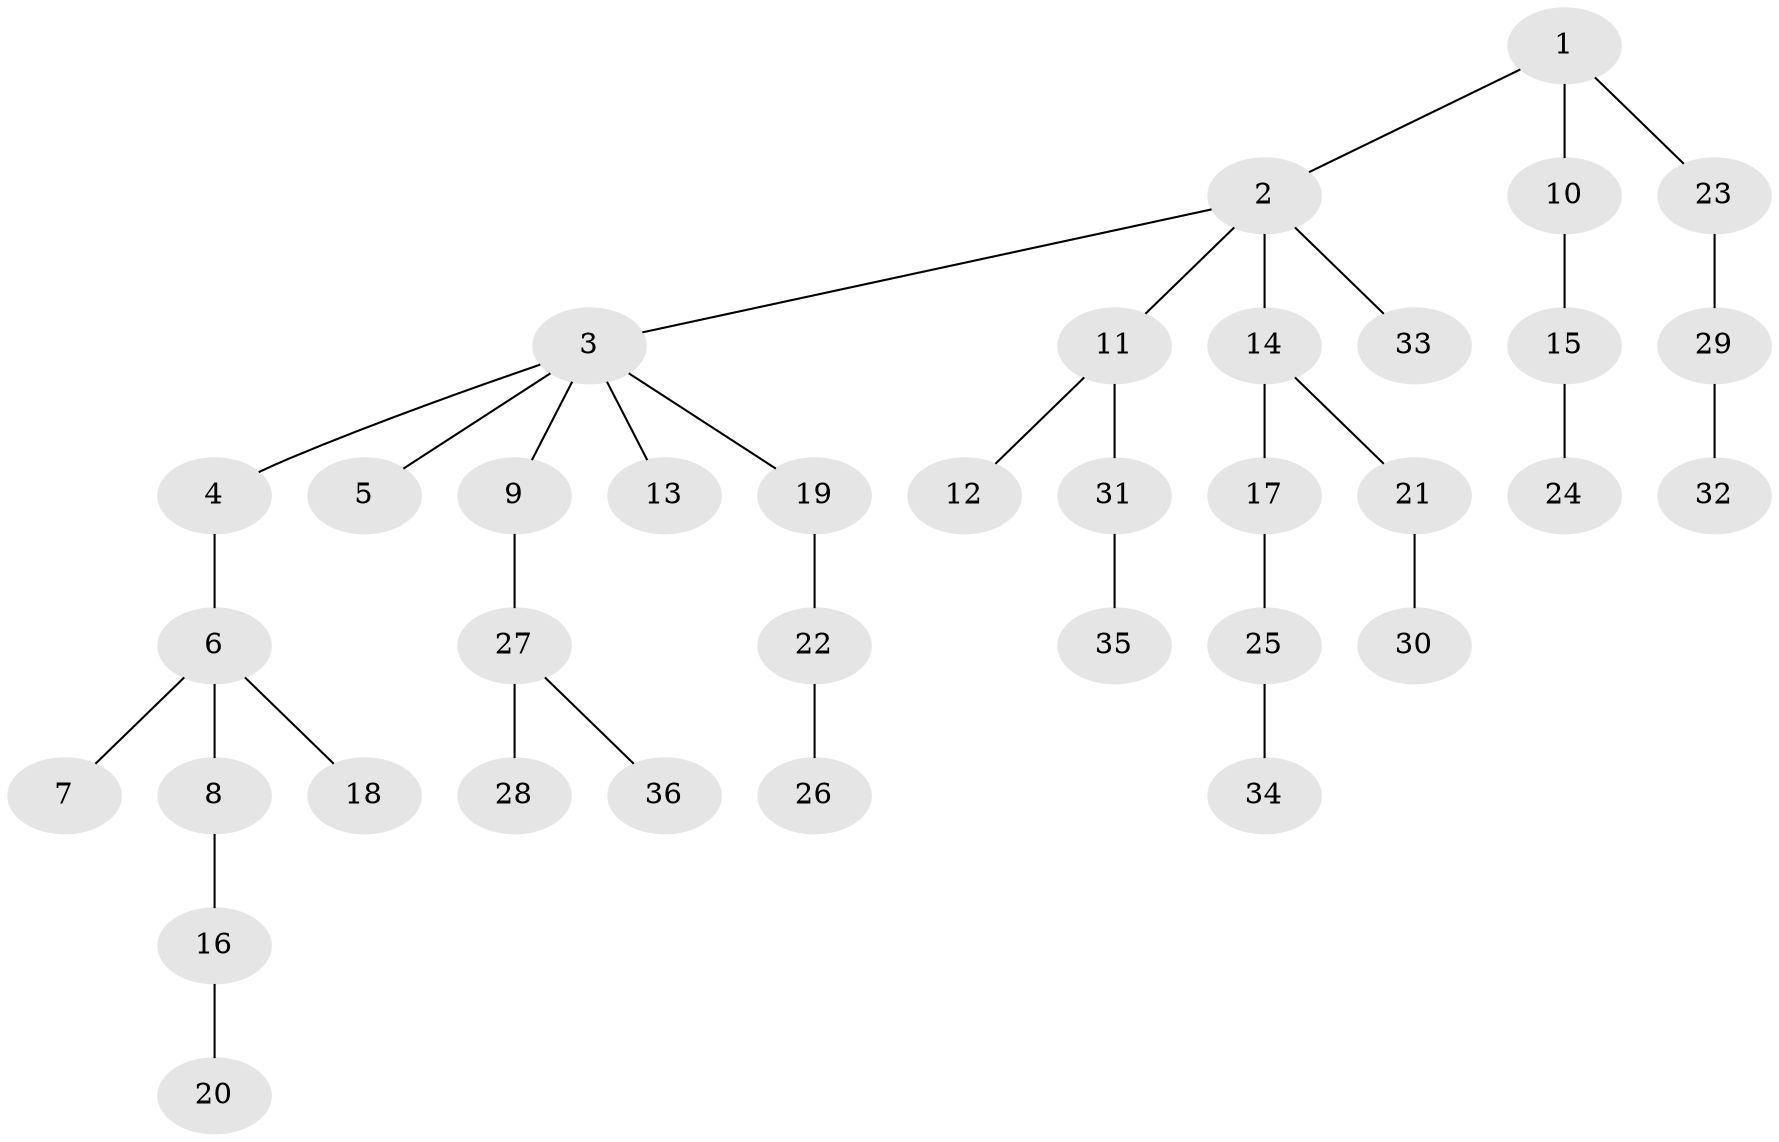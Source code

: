 // original degree distribution, {4: 0.05813953488372093, 7: 0.011627906976744186, 6: 0.011627906976744186, 3: 0.1511627906976744, 2: 0.27906976744186046, 5: 0.023255813953488372, 1: 0.46511627906976744}
// Generated by graph-tools (version 1.1) at 2025/51/03/04/25 22:51:40]
// undirected, 36 vertices, 35 edges
graph export_dot {
  node [color=gray90,style=filled];
  1;
  2;
  3;
  4;
  5;
  6;
  7;
  8;
  9;
  10;
  11;
  12;
  13;
  14;
  15;
  16;
  17;
  18;
  19;
  20;
  21;
  22;
  23;
  24;
  25;
  26;
  27;
  28;
  29;
  30;
  31;
  32;
  33;
  34;
  35;
  36;
  1 -- 2 [weight=1.0];
  1 -- 10 [weight=1.0];
  1 -- 23 [weight=1.0];
  2 -- 3 [weight=1.0];
  2 -- 11 [weight=1.0];
  2 -- 14 [weight=1.0];
  2 -- 33 [weight=1.0];
  3 -- 4 [weight=1.0];
  3 -- 5 [weight=1.0];
  3 -- 9 [weight=1.0];
  3 -- 13 [weight=1.0];
  3 -- 19 [weight=1.0];
  4 -- 6 [weight=1.0];
  6 -- 7 [weight=1.0];
  6 -- 8 [weight=2.0];
  6 -- 18 [weight=1.0];
  8 -- 16 [weight=1.0];
  9 -- 27 [weight=1.0];
  10 -- 15 [weight=1.0];
  11 -- 12 [weight=1.0];
  11 -- 31 [weight=1.0];
  14 -- 17 [weight=1.0];
  14 -- 21 [weight=1.0];
  15 -- 24 [weight=1.0];
  16 -- 20 [weight=1.0];
  17 -- 25 [weight=1.0];
  19 -- 22 [weight=1.0];
  21 -- 30 [weight=2.0];
  22 -- 26 [weight=1.0];
  23 -- 29 [weight=1.0];
  25 -- 34 [weight=1.0];
  27 -- 28 [weight=1.0];
  27 -- 36 [weight=1.0];
  29 -- 32 [weight=1.0];
  31 -- 35 [weight=1.0];
}
